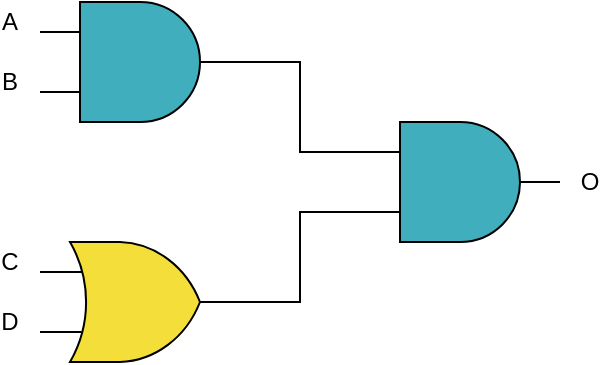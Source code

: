 <mxfile version="13.5.1" type="device"><diagram id="rjaR7iEN3jJAQ0ePhGQU" name="Page-1"><mxGraphModel dx="1024" dy="592" grid="1" gridSize="10" guides="1" tooltips="1" connect="1" arrows="1" fold="1" page="1" pageScale="1" pageWidth="1100" pageHeight="850" math="0" shadow="0"><root><mxCell id="0"/><mxCell id="1" parent="0"/><mxCell id="Nxs9KJtdfwGxaqzgXAXg-2" value="" style="verticalLabelPosition=bottom;shadow=0;dashed=0;align=center;html=1;verticalAlign=top;shape=mxgraph.electrical.logic_gates.logic_gate;operation=or;fillColor=#F4DE3A;" vertex="1" parent="1"><mxGeometry x="240" y="300" width="100" height="60" as="geometry"/></mxCell><mxCell id="Nxs9KJtdfwGxaqzgXAXg-6" style="edgeStyle=orthogonalEdgeStyle;rounded=0;orthogonalLoop=1;jettySize=auto;html=1;exitX=1;exitY=0.5;exitDx=0;exitDy=0;exitPerimeter=0;entryX=0;entryY=0.25;entryDx=0;entryDy=0;entryPerimeter=0;endArrow=none;endFill=0;" edge="1" parent="1" source="Nxs9KJtdfwGxaqzgXAXg-4" target="Nxs9KJtdfwGxaqzgXAXg-5"><mxGeometry relative="1" as="geometry"/></mxCell><mxCell id="Nxs9KJtdfwGxaqzgXAXg-4" value="" style="verticalLabelPosition=bottom;shadow=0;dashed=0;align=center;html=1;verticalAlign=top;shape=mxgraph.electrical.logic_gates.logic_gate;operation=and;fillColor=#41AEBD;" vertex="1" parent="1"><mxGeometry x="240" y="180" width="100" height="60" as="geometry"/></mxCell><mxCell id="Nxs9KJtdfwGxaqzgXAXg-7" style="edgeStyle=orthogonalEdgeStyle;rounded=0;orthogonalLoop=1;jettySize=auto;html=1;exitX=0;exitY=0.75;exitDx=0;exitDy=0;exitPerimeter=0;entryX=1;entryY=0.5;entryDx=0;entryDy=0;entryPerimeter=0;endArrow=none;endFill=0;" edge="1" parent="1" source="Nxs9KJtdfwGxaqzgXAXg-5" target="Nxs9KJtdfwGxaqzgXAXg-2"><mxGeometry relative="1" as="geometry"/></mxCell><mxCell id="Nxs9KJtdfwGxaqzgXAXg-5" value="" style="verticalLabelPosition=bottom;shadow=0;dashed=0;align=center;html=1;verticalAlign=top;shape=mxgraph.electrical.logic_gates.logic_gate;operation=and;fillColor=#41AEBD;" vertex="1" parent="1"><mxGeometry x="400" y="240" width="100" height="60" as="geometry"/></mxCell><mxCell id="Nxs9KJtdfwGxaqzgXAXg-8" value="O" style="text;html=1;strokeColor=none;fillColor=none;align=center;verticalAlign=middle;whiteSpace=wrap;rounded=0;" vertex="1" parent="1"><mxGeometry x="510" y="260" width="10" height="20" as="geometry"/></mxCell><mxCell id="Nxs9KJtdfwGxaqzgXAXg-9" value="A" style="text;html=1;strokeColor=none;fillColor=none;align=center;verticalAlign=middle;whiteSpace=wrap;rounded=0;" vertex="1" parent="1"><mxGeometry x="220" y="180" width="10" height="20" as="geometry"/></mxCell><mxCell id="Nxs9KJtdfwGxaqzgXAXg-10" value="B" style="text;html=1;strokeColor=none;fillColor=none;align=center;verticalAlign=middle;whiteSpace=wrap;rounded=0;" vertex="1" parent="1"><mxGeometry x="220" y="210" width="10" height="20" as="geometry"/></mxCell><mxCell id="Nxs9KJtdfwGxaqzgXAXg-12" value="C" style="text;html=1;strokeColor=none;fillColor=none;align=center;verticalAlign=middle;whiteSpace=wrap;rounded=0;" vertex="1" parent="1"><mxGeometry x="220" y="300" width="10" height="20" as="geometry"/></mxCell><mxCell id="Nxs9KJtdfwGxaqzgXAXg-13" value="D" style="text;html=1;strokeColor=none;fillColor=none;align=center;verticalAlign=middle;whiteSpace=wrap;rounded=0;" vertex="1" parent="1"><mxGeometry x="220" y="330" width="10" height="20" as="geometry"/></mxCell></root></mxGraphModel></diagram></mxfile>